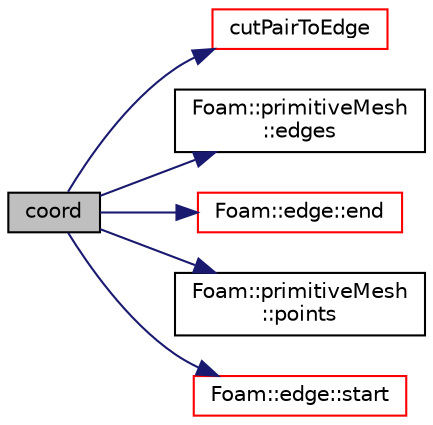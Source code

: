 digraph "coord"
{
  bgcolor="transparent";
  edge [fontname="Helvetica",fontsize="10",labelfontname="Helvetica",labelfontsize="10"];
  node [fontname="Helvetica",fontsize="10",shape=record];
  rankdir="LR";
  Node1 [label="coord",height=0.2,width=0.4,color="black", fillcolor="grey75", style="filled", fontcolor="black"];
  Node1 -> Node2 [color="midnightblue",fontsize="10",style="solid",fontname="Helvetica"];
  Node2 [label="cutPairToEdge",height=0.2,width=0.4,color="red",URL="$a00622.html#ad0994c975f433de197a2062ceb944a63",tooltip="Find mesh edge (or -1) between two cuts. "];
  Node1 -> Node3 [color="midnightblue",fontsize="10",style="solid",fontname="Helvetica"];
  Node3 [label="Foam::primitiveMesh\l::edges",height=0.2,width=0.4,color="black",URL="$a01973.html#aae82d34fe433288eb6b1f9dea53675c8",tooltip="Return mesh edges. Uses calcEdges. "];
  Node1 -> Node4 [color="midnightblue",fontsize="10",style="solid",fontname="Helvetica"];
  Node4 [label="Foam::edge::end",height=0.2,width=0.4,color="red",URL="$a00612.html#a8ed0e876210c2c116b5694307a830518",tooltip="Return end vertex label. "];
  Node1 -> Node5 [color="midnightblue",fontsize="10",style="solid",fontname="Helvetica"];
  Node5 [label="Foam::primitiveMesh\l::points",height=0.2,width=0.4,color="black",URL="$a01973.html#aff2a8eddc9329f3a923a0bf3b1bdd364",tooltip="Return mesh points. "];
  Node1 -> Node6 [color="midnightblue",fontsize="10",style="solid",fontname="Helvetica"];
  Node6 [label="Foam::edge::start",height=0.2,width=0.4,color="red",URL="$a00612.html#a96b607a9a9baa575783b4af443ef613f",tooltip="Return start vertex label. "];
}
